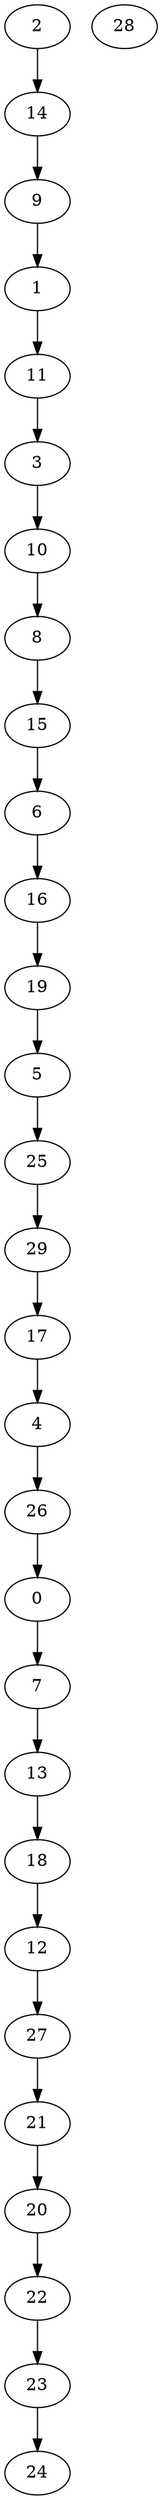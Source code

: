 digraph {
  0;
  1;
  2;
  3;
  4;
  5;
  6;
  7;
  8;
  9;
  10;
  11;
  12;
  13;
  14;
  15;
  16;
  17;
  18;
  19;
  20;
  21;
  22;
  23;
  24;
  25;
  26;
  27;
  28;
  29;
  2 -> 14;
  14 -> 9;
  9 -> 1;
  1 -> 11;
  11 -> 3;
  3 -> 10;
  10 -> 8;
  8 -> 15;
  15 -> 6;
  6 -> 16;
  16 -> 19;
  19 -> 5;
  5 -> 25;
  25 -> 29;
  29 -> 17;
  17 -> 4;
  4 -> 26;
  26 -> 0;
  0 -> 7;
  7 -> 13;
  13 -> 18;
  18 -> 12;
  12 -> 27;
  27 -> 21;
  21 -> 20;
  20 -> 22;
  22 -> 23;
  23 -> 24;
}